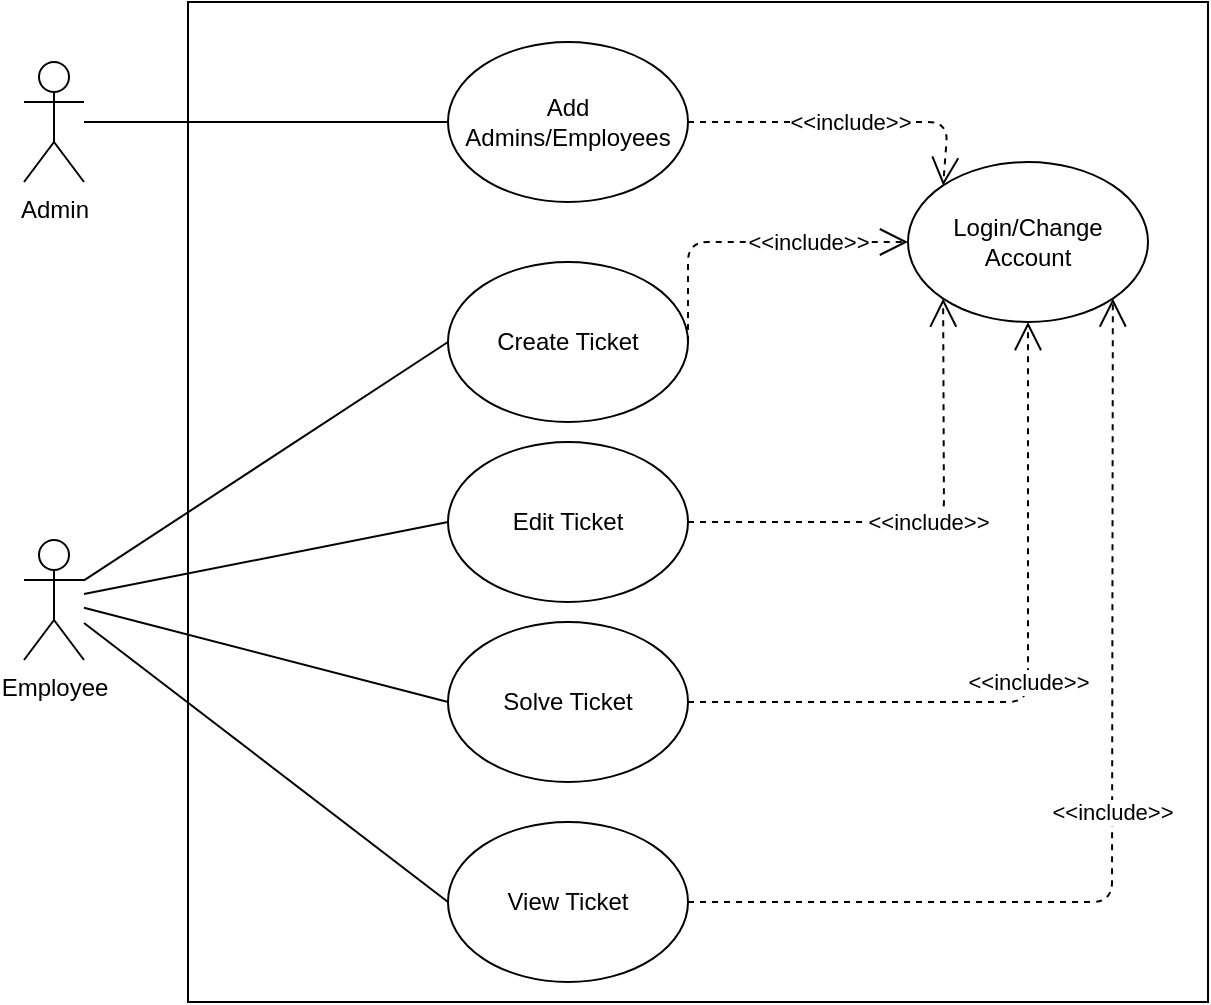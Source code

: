 <mxfile version="14.2.7" type="device"><diagram id="w5vYqfpnXqj4SdNjwyoO" name="Page-1"><mxGraphModel dx="1422" dy="766" grid="1" gridSize="10" guides="1" tooltips="1" connect="1" arrows="1" fold="1" page="1" pageScale="1" pageWidth="827" pageHeight="1169" math="0" shadow="0"><root><mxCell id="0"/><mxCell id="1" parent="0"/><mxCell id="tT3ztpPJM9-cs5h0cQZz-3" value="" style="rounded=0;whiteSpace=wrap;html=1;" parent="1" vertex="1"><mxGeometry x="180" y="150" width="510" height="500" as="geometry"/></mxCell><mxCell id="_ob691hYvgGHAomWaRtU-1" value="Employee" style="shape=umlActor;verticalLabelPosition=bottom;verticalAlign=top;html=1;outlineConnect=0;" parent="1" vertex="1"><mxGeometry x="98" y="419" width="30" height="60" as="geometry"/></mxCell><mxCell id="_ob691hYvgGHAomWaRtU-26" value="Add Admins/Employees" style="ellipse;whiteSpace=wrap;html=1;" parent="1" vertex="1"><mxGeometry x="310" y="170" width="120" height="80" as="geometry"/></mxCell><mxCell id="_ob691hYvgGHAomWaRtU-27" value="Login/Change Account" style="ellipse;whiteSpace=wrap;html=1;" parent="1" vertex="1"><mxGeometry x="540" y="230" width="120" height="80" as="geometry"/></mxCell><mxCell id="_ob691hYvgGHAomWaRtU-30" value="Solve Ticket" style="ellipse;whiteSpace=wrap;html=1;" parent="1" vertex="1"><mxGeometry x="310" y="460" width="120" height="80" as="geometry"/></mxCell><mxCell id="_ob691hYvgGHAomWaRtU-35" value="Create Ticket" style="ellipse;whiteSpace=wrap;html=1;" parent="1" vertex="1"><mxGeometry x="310" y="280" width="120" height="80" as="geometry"/></mxCell><mxCell id="_ob691hYvgGHAomWaRtU-38" value="View Ticket" style="ellipse;whiteSpace=wrap;html=1;" parent="1" vertex="1"><mxGeometry x="310" y="560" width="120" height="80" as="geometry"/></mxCell><mxCell id="_ob691hYvgGHAomWaRtU-40" value="Edit Ticket" style="ellipse;whiteSpace=wrap;html=1;" parent="1" vertex="1"><mxGeometry x="310" y="370" width="120" height="80" as="geometry"/></mxCell><mxCell id="gE2pWHKlTNsszBB63gt_-1" value="Admin" style="shape=umlActor;verticalLabelPosition=bottom;verticalAlign=top;html=1;outlineConnect=0;" parent="1" vertex="1"><mxGeometry x="98" y="180" width="30" height="60" as="geometry"/></mxCell><mxCell id="byx_AFCQYm7xS0ZZaP-8-2" value="" style="endArrow=none;html=1;entryX=0;entryY=0.5;entryDx=0;entryDy=0;" edge="1" parent="1" source="gE2pWHKlTNsszBB63gt_-1" target="_ob691hYvgGHAomWaRtU-26"><mxGeometry width="50" height="50" relative="1" as="geometry"><mxPoint x="390" y="380" as="sourcePoint"/><mxPoint x="440" y="330" as="targetPoint"/></mxGeometry></mxCell><mxCell id="byx_AFCQYm7xS0ZZaP-8-3" value="" style="endArrow=none;html=1;entryX=0;entryY=0.5;entryDx=0;entryDy=0;" edge="1" parent="1" source="_ob691hYvgGHAomWaRtU-1" target="_ob691hYvgGHAomWaRtU-35"><mxGeometry width="50" height="50" relative="1" as="geometry"><mxPoint x="390" y="380" as="sourcePoint"/><mxPoint x="440" y="330" as="targetPoint"/></mxGeometry></mxCell><mxCell id="byx_AFCQYm7xS0ZZaP-8-4" value="" style="endArrow=none;html=1;entryX=0;entryY=0.5;entryDx=0;entryDy=0;" edge="1" parent="1" source="_ob691hYvgGHAomWaRtU-1" target="_ob691hYvgGHAomWaRtU-40"><mxGeometry width="50" height="50" relative="1" as="geometry"><mxPoint x="390" y="380" as="sourcePoint"/><mxPoint x="440" y="330" as="targetPoint"/></mxGeometry></mxCell><mxCell id="byx_AFCQYm7xS0ZZaP-8-5" value="" style="endArrow=none;html=1;entryX=0;entryY=0.5;entryDx=0;entryDy=0;" edge="1" parent="1" source="_ob691hYvgGHAomWaRtU-1" target="_ob691hYvgGHAomWaRtU-30"><mxGeometry width="50" height="50" relative="1" as="geometry"><mxPoint x="390" y="380" as="sourcePoint"/><mxPoint x="440" y="330" as="targetPoint"/></mxGeometry></mxCell><mxCell id="byx_AFCQYm7xS0ZZaP-8-6" value="" style="endArrow=none;html=1;entryX=0;entryY=0.5;entryDx=0;entryDy=0;" edge="1" parent="1" source="_ob691hYvgGHAomWaRtU-1" target="_ob691hYvgGHAomWaRtU-38"><mxGeometry width="50" height="50" relative="1" as="geometry"><mxPoint x="130" y="449" as="sourcePoint"/><mxPoint x="440" y="330" as="targetPoint"/></mxGeometry></mxCell><mxCell id="byx_AFCQYm7xS0ZZaP-8-7" value="&amp;lt;&amp;lt;include&amp;gt;&amp;gt;" style="endArrow=open;endSize=12;dashed=1;html=1;exitX=1;exitY=0.5;exitDx=0;exitDy=0;entryX=0;entryY=0;entryDx=0;entryDy=0;" edge="1" parent="1" source="_ob691hYvgGHAomWaRtU-26" target="_ob691hYvgGHAomWaRtU-27"><mxGeometry width="160" relative="1" as="geometry"><mxPoint x="380" y="100" as="sourcePoint"/><mxPoint x="540" y="100" as="targetPoint"/><Array as="points"><mxPoint x="560" y="210"/></Array></mxGeometry></mxCell><mxCell id="byx_AFCQYm7xS0ZZaP-8-8" value="&amp;lt;&amp;lt;include&amp;gt;&amp;gt;" style="endArrow=open;endSize=12;dashed=1;html=1;exitX=1;exitY=0.5;exitDx=0;exitDy=0;entryX=0;entryY=0.5;entryDx=0;entryDy=0;" edge="1" parent="1" source="_ob691hYvgGHAomWaRtU-35" target="_ob691hYvgGHAomWaRtU-27"><mxGeometry x="0.375" width="160" relative="1" as="geometry"><mxPoint x="440" y="220" as="sourcePoint"/><mxPoint x="540" y="270" as="targetPoint"/><Array as="points"><mxPoint x="430" y="270"/></Array><mxPoint as="offset"/></mxGeometry></mxCell><mxCell id="byx_AFCQYm7xS0ZZaP-8-9" value="&amp;lt;&amp;lt;include&amp;gt;&amp;gt;" style="endArrow=open;endSize=12;dashed=1;html=1;exitX=1;exitY=0.5;exitDx=0;exitDy=0;entryX=0;entryY=1;entryDx=0;entryDy=0;" edge="1" parent="1" source="_ob691hYvgGHAomWaRtU-40" target="_ob691hYvgGHAomWaRtU-27"><mxGeometry width="160" relative="1" as="geometry"><mxPoint x="450" y="230" as="sourcePoint"/><mxPoint x="560" y="290" as="targetPoint"/><Array as="points"><mxPoint x="558" y="410"/></Array></mxGeometry></mxCell><mxCell id="byx_AFCQYm7xS0ZZaP-8-10" value="&amp;lt;&amp;lt;include&amp;gt;&amp;gt;" style="endArrow=open;endSize=12;dashed=1;html=1;exitX=1;exitY=0.5;exitDx=0;exitDy=0;entryX=0.5;entryY=1;entryDx=0;entryDy=0;" edge="1" parent="1" source="_ob691hYvgGHAomWaRtU-30" target="_ob691hYvgGHAomWaRtU-27"><mxGeometry width="160" relative="1" as="geometry"><mxPoint x="460" y="240" as="sourcePoint"/><mxPoint x="570" y="300" as="targetPoint"/><Array as="points"><mxPoint x="600" y="500"/></Array></mxGeometry></mxCell><mxCell id="byx_AFCQYm7xS0ZZaP-8-11" value="&amp;lt;&amp;lt;include&amp;gt;&amp;gt;" style="endArrow=open;endSize=12;dashed=1;html=1;exitX=1;exitY=0.5;exitDx=0;exitDy=0;entryX=1;entryY=1;entryDx=0;entryDy=0;" edge="1" parent="1" source="_ob691hYvgGHAomWaRtU-38" target="_ob691hYvgGHAomWaRtU-27"><mxGeometry width="160" relative="1" as="geometry"><mxPoint x="470" y="250" as="sourcePoint"/><mxPoint x="580" y="310" as="targetPoint"/><Array as="points"><mxPoint x="642" y="600"/></Array></mxGeometry></mxCell></root></mxGraphModel></diagram></mxfile>
